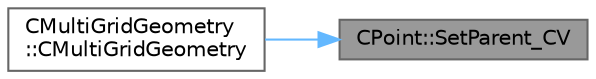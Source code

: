 digraph "CPoint::SetParent_CV"
{
 // LATEX_PDF_SIZE
  bgcolor="transparent";
  edge [fontname=Helvetica,fontsize=10,labelfontname=Helvetica,labelfontsize=10];
  node [fontname=Helvetica,fontsize=10,shape=box,height=0.2,width=0.4];
  rankdir="RL";
  Node1 [id="Node000001",label="CPoint::SetParent_CV",height=0.2,width=0.4,color="gray40", fillcolor="grey60", style="filled", fontcolor="black",tooltip="Set the parent control volume of an agglomerated control volume."];
  Node1 -> Node2 [id="edge1_Node000001_Node000002",dir="back",color="steelblue1",style="solid",tooltip=" "];
  Node2 [id="Node000002",label="CMultiGridGeometry\l::CMultiGridGeometry",height=0.2,width=0.4,color="grey40", fillcolor="white", style="filled",URL="$classCMultiGridGeometry.html#a59a712b6935d3057542cc1481e44c1c3",tooltip="Constructor of the class."];
}
